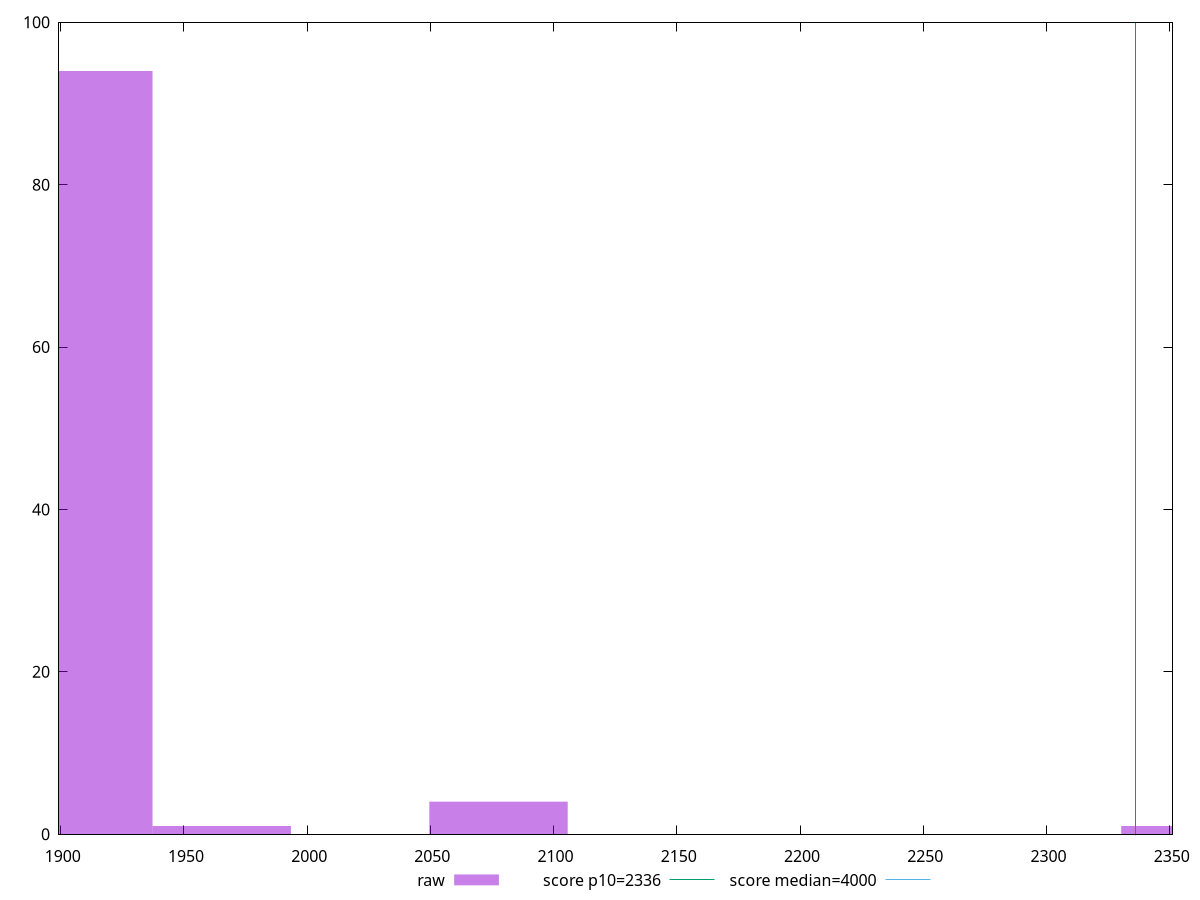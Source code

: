 reset

$raw <<EOF
2358.4169825057356 1
2077.6530560169576 4
1909.1947001236906 94
1965.3474854214462 1
EOF

set key outside below
set boxwidth 56.15278529775561
set xrange [1899.3210000000001:2351.135]
set yrange [0:100]
set trange [0:100]
set style fill transparent solid 0.5 noborder

set parametric
set terminal svg size 640, 490 enhanced background rgb 'white'
set output "report_00026_2021-02-22T21:38:55.199Z/first-meaningful-paint/samples/pages+cached+noadtech/raw/histogram.svg"

plot $raw title "raw" with boxes, \
     2336,t title "score p10=2336", \
     4000,t title "score median=4000"

reset
